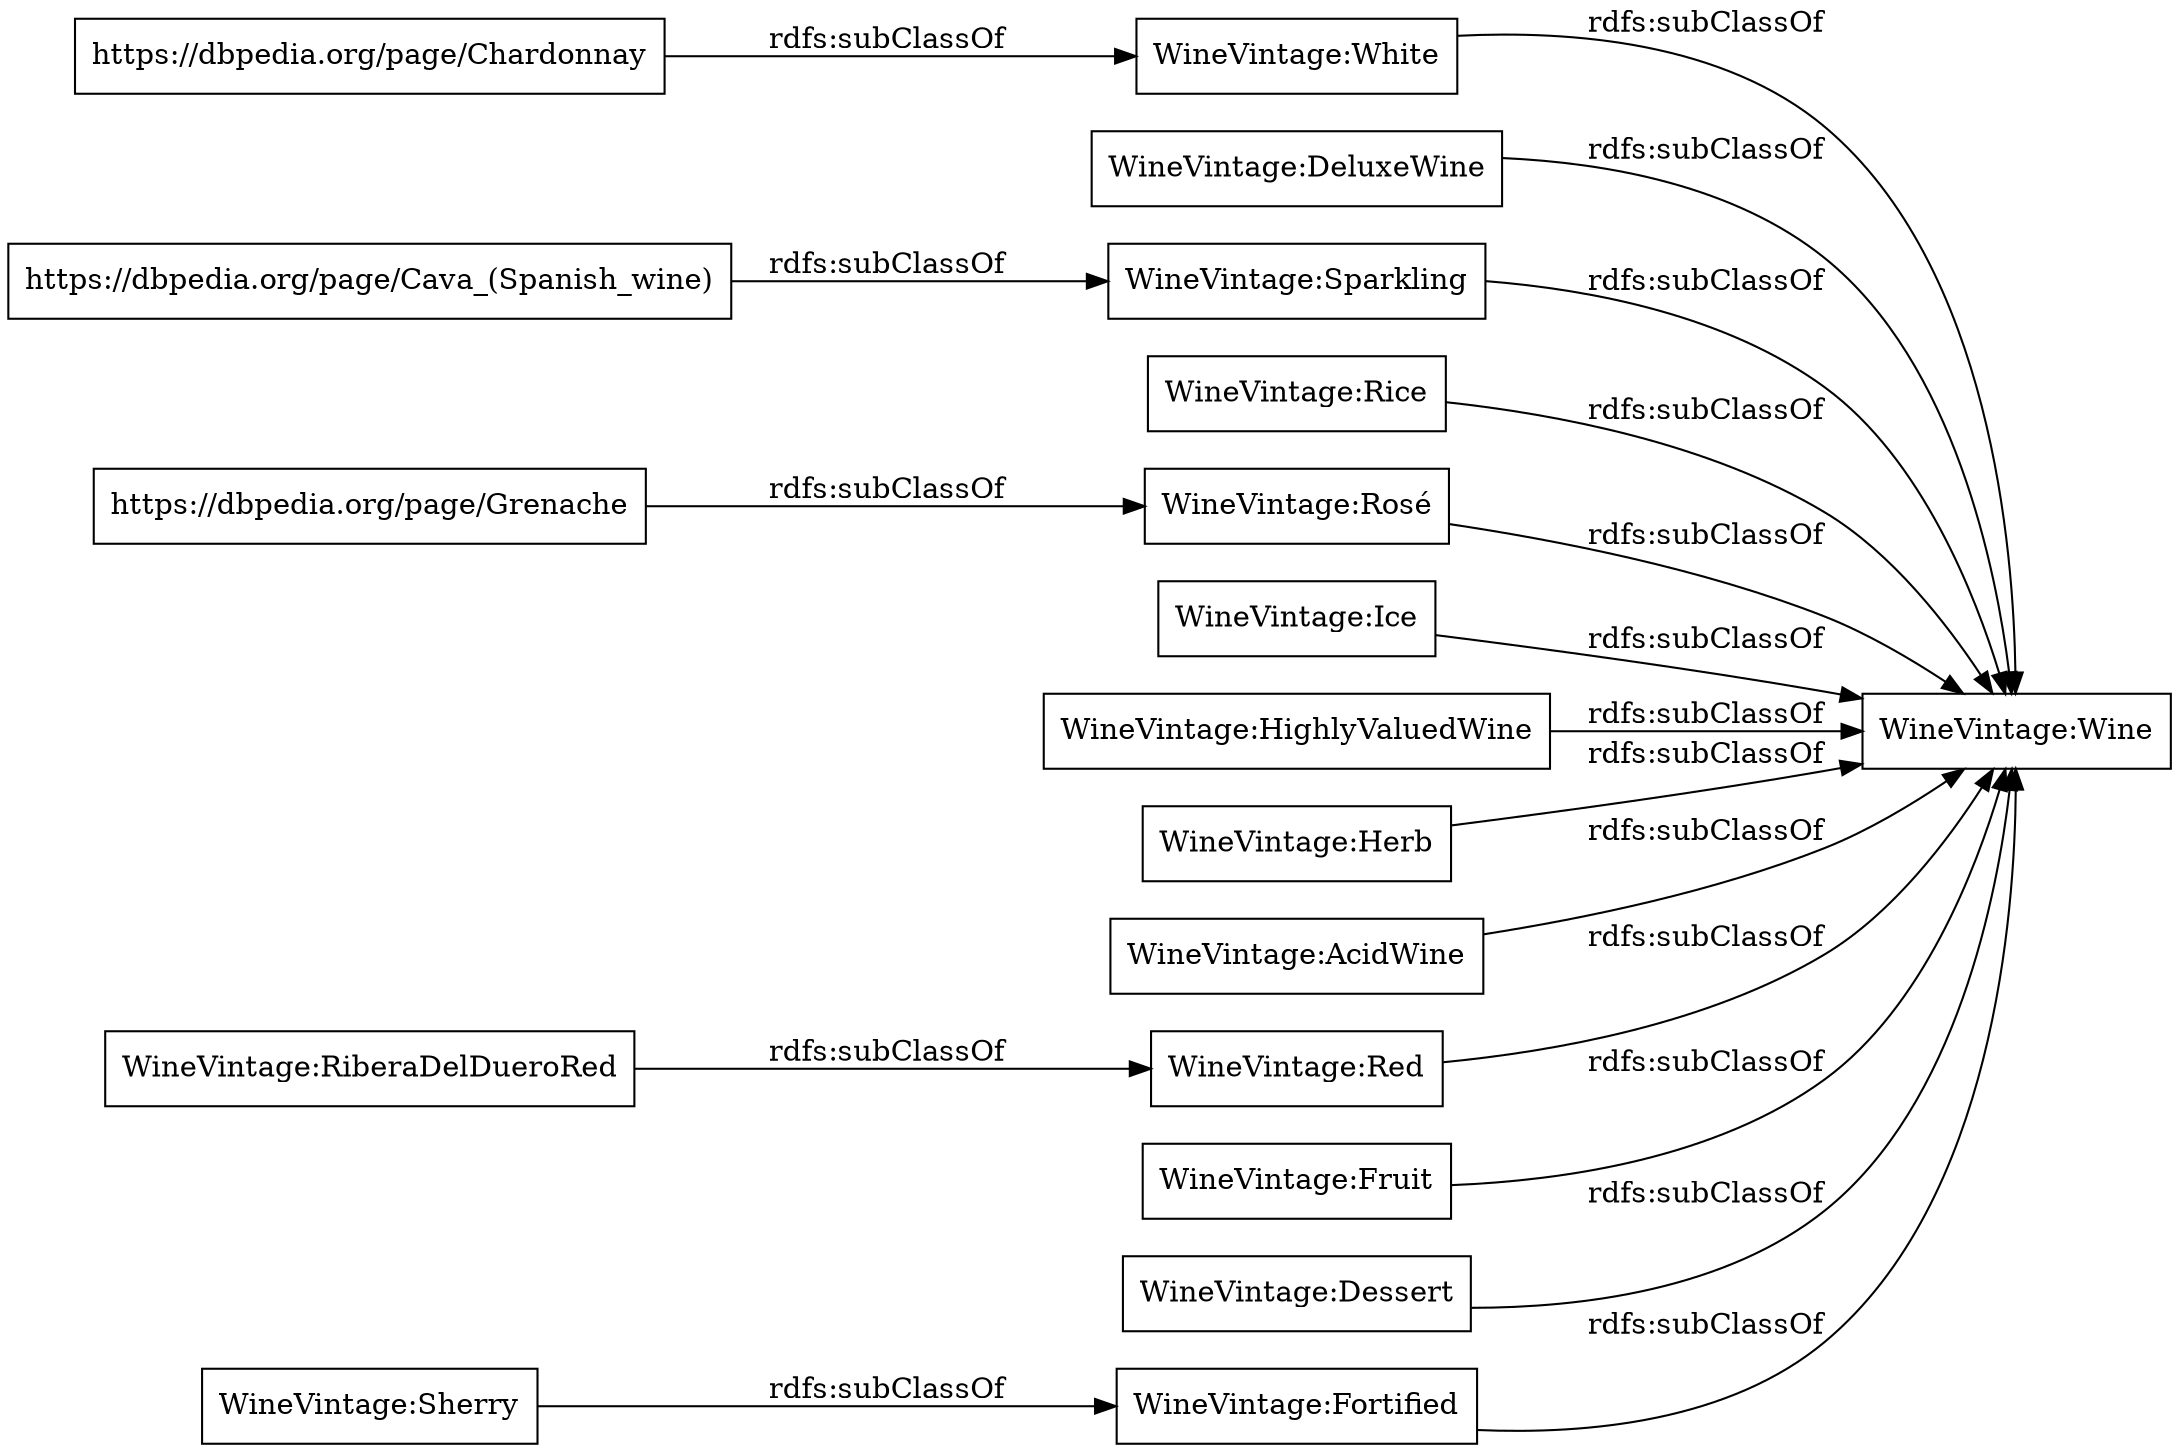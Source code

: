 digraph ar2dtool_diagram { 
rankdir=LR;
size="1000"
node [shape = rectangle, color="black"]; "WineVintage:Fortified" "WineVintage:White" "WineVintage:DeluxeWine" "WineVintage:Sparkling" "https://dbpedia.org/page/Grenache" "WineVintage:Rice" "WineVintage:Rosé" "https://dbpedia.org/page/Cava_(Spanish_wine)" "WineVintage:Wine" "WineVintage:Ice" "https://dbpedia.org/page/Chardonnay" "WineVintage:HighlyValuedWine" "WineVintage:Herb" "WineVintage:AcidWine" "WineVintage:RiberaDelDueroRed" "WineVintage:Red" "WineVintage:Sherry" "WineVintage:Fruit" "WineVintage:Dessert" ; /*classes style*/
	"WineVintage:Rice" -> "WineVintage:Wine" [ label = "rdfs:subClassOf" ];
	"WineVintage:RiberaDelDueroRed" -> "WineVintage:Red" [ label = "rdfs:subClassOf" ];
	"WineVintage:Red" -> "WineVintage:Wine" [ label = "rdfs:subClassOf" ];
	"WineVintage:Dessert" -> "WineVintage:Wine" [ label = "rdfs:subClassOf" ];
	"WineVintage:White" -> "WineVintage:Wine" [ label = "rdfs:subClassOf" ];
	"WineVintage:DeluxeWine" -> "WineVintage:Wine" [ label = "rdfs:subClassOf" ];
	"WineVintage:AcidWine" -> "WineVintage:Wine" [ label = "rdfs:subClassOf" ];
	"WineVintage:Sherry" -> "WineVintage:Fortified" [ label = "rdfs:subClassOf" ];
	"WineVintage:HighlyValuedWine" -> "WineVintage:Wine" [ label = "rdfs:subClassOf" ];
	"https://dbpedia.org/page/Grenache" -> "WineVintage:Rosé" [ label = "rdfs:subClassOf" ];
	"https://dbpedia.org/page/Chardonnay" -> "WineVintage:White" [ label = "rdfs:subClassOf" ];
	"WineVintage:Ice" -> "WineVintage:Wine" [ label = "rdfs:subClassOf" ];
	"WineVintage:Sparkling" -> "WineVintage:Wine" [ label = "rdfs:subClassOf" ];
	"WineVintage:Fruit" -> "WineVintage:Wine" [ label = "rdfs:subClassOf" ];
	"WineVintage:Fortified" -> "WineVintage:Wine" [ label = "rdfs:subClassOf" ];
	"WineVintage:Herb" -> "WineVintage:Wine" [ label = "rdfs:subClassOf" ];
	"https://dbpedia.org/page/Cava_(Spanish_wine)" -> "WineVintage:Sparkling" [ label = "rdfs:subClassOf" ];
	"WineVintage:Rosé" -> "WineVintage:Wine" [ label = "rdfs:subClassOf" ];

}
